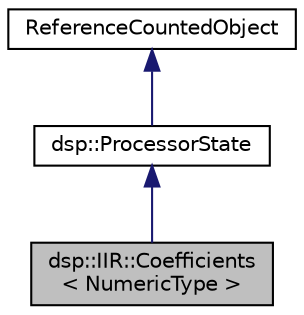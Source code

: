 digraph "dsp::IIR::Coefficients&lt; NumericType &gt;"
{
  bgcolor="transparent";
  edge [fontname="Helvetica",fontsize="10",labelfontname="Helvetica",labelfontsize="10"];
  node [fontname="Helvetica",fontsize="10",shape=record];
  Node0 [label="dsp::IIR::Coefficients\l\< NumericType \>",height=0.2,width=0.4,color="black", fillcolor="grey75", style="filled", fontcolor="black"];
  Node1 -> Node0 [dir="back",color="midnightblue",fontsize="10",style="solid",fontname="Helvetica"];
  Node1 [label="dsp::ProcessorState",height=0.2,width=0.4,color="black",URL="$structdsp_1_1ProcessorState.html",tooltip="This is a handy base class for the state of a processor (such as parameter values) which is typically..."];
  Node2 -> Node1 [dir="back",color="midnightblue",fontsize="10",style="solid",fontname="Helvetica"];
  Node2 [label="ReferenceCountedObject",height=0.2,width=0.4,color="black",URL="$classReferenceCountedObject.html",tooltip="A base class which provides methods for reference-counting. "];
}
